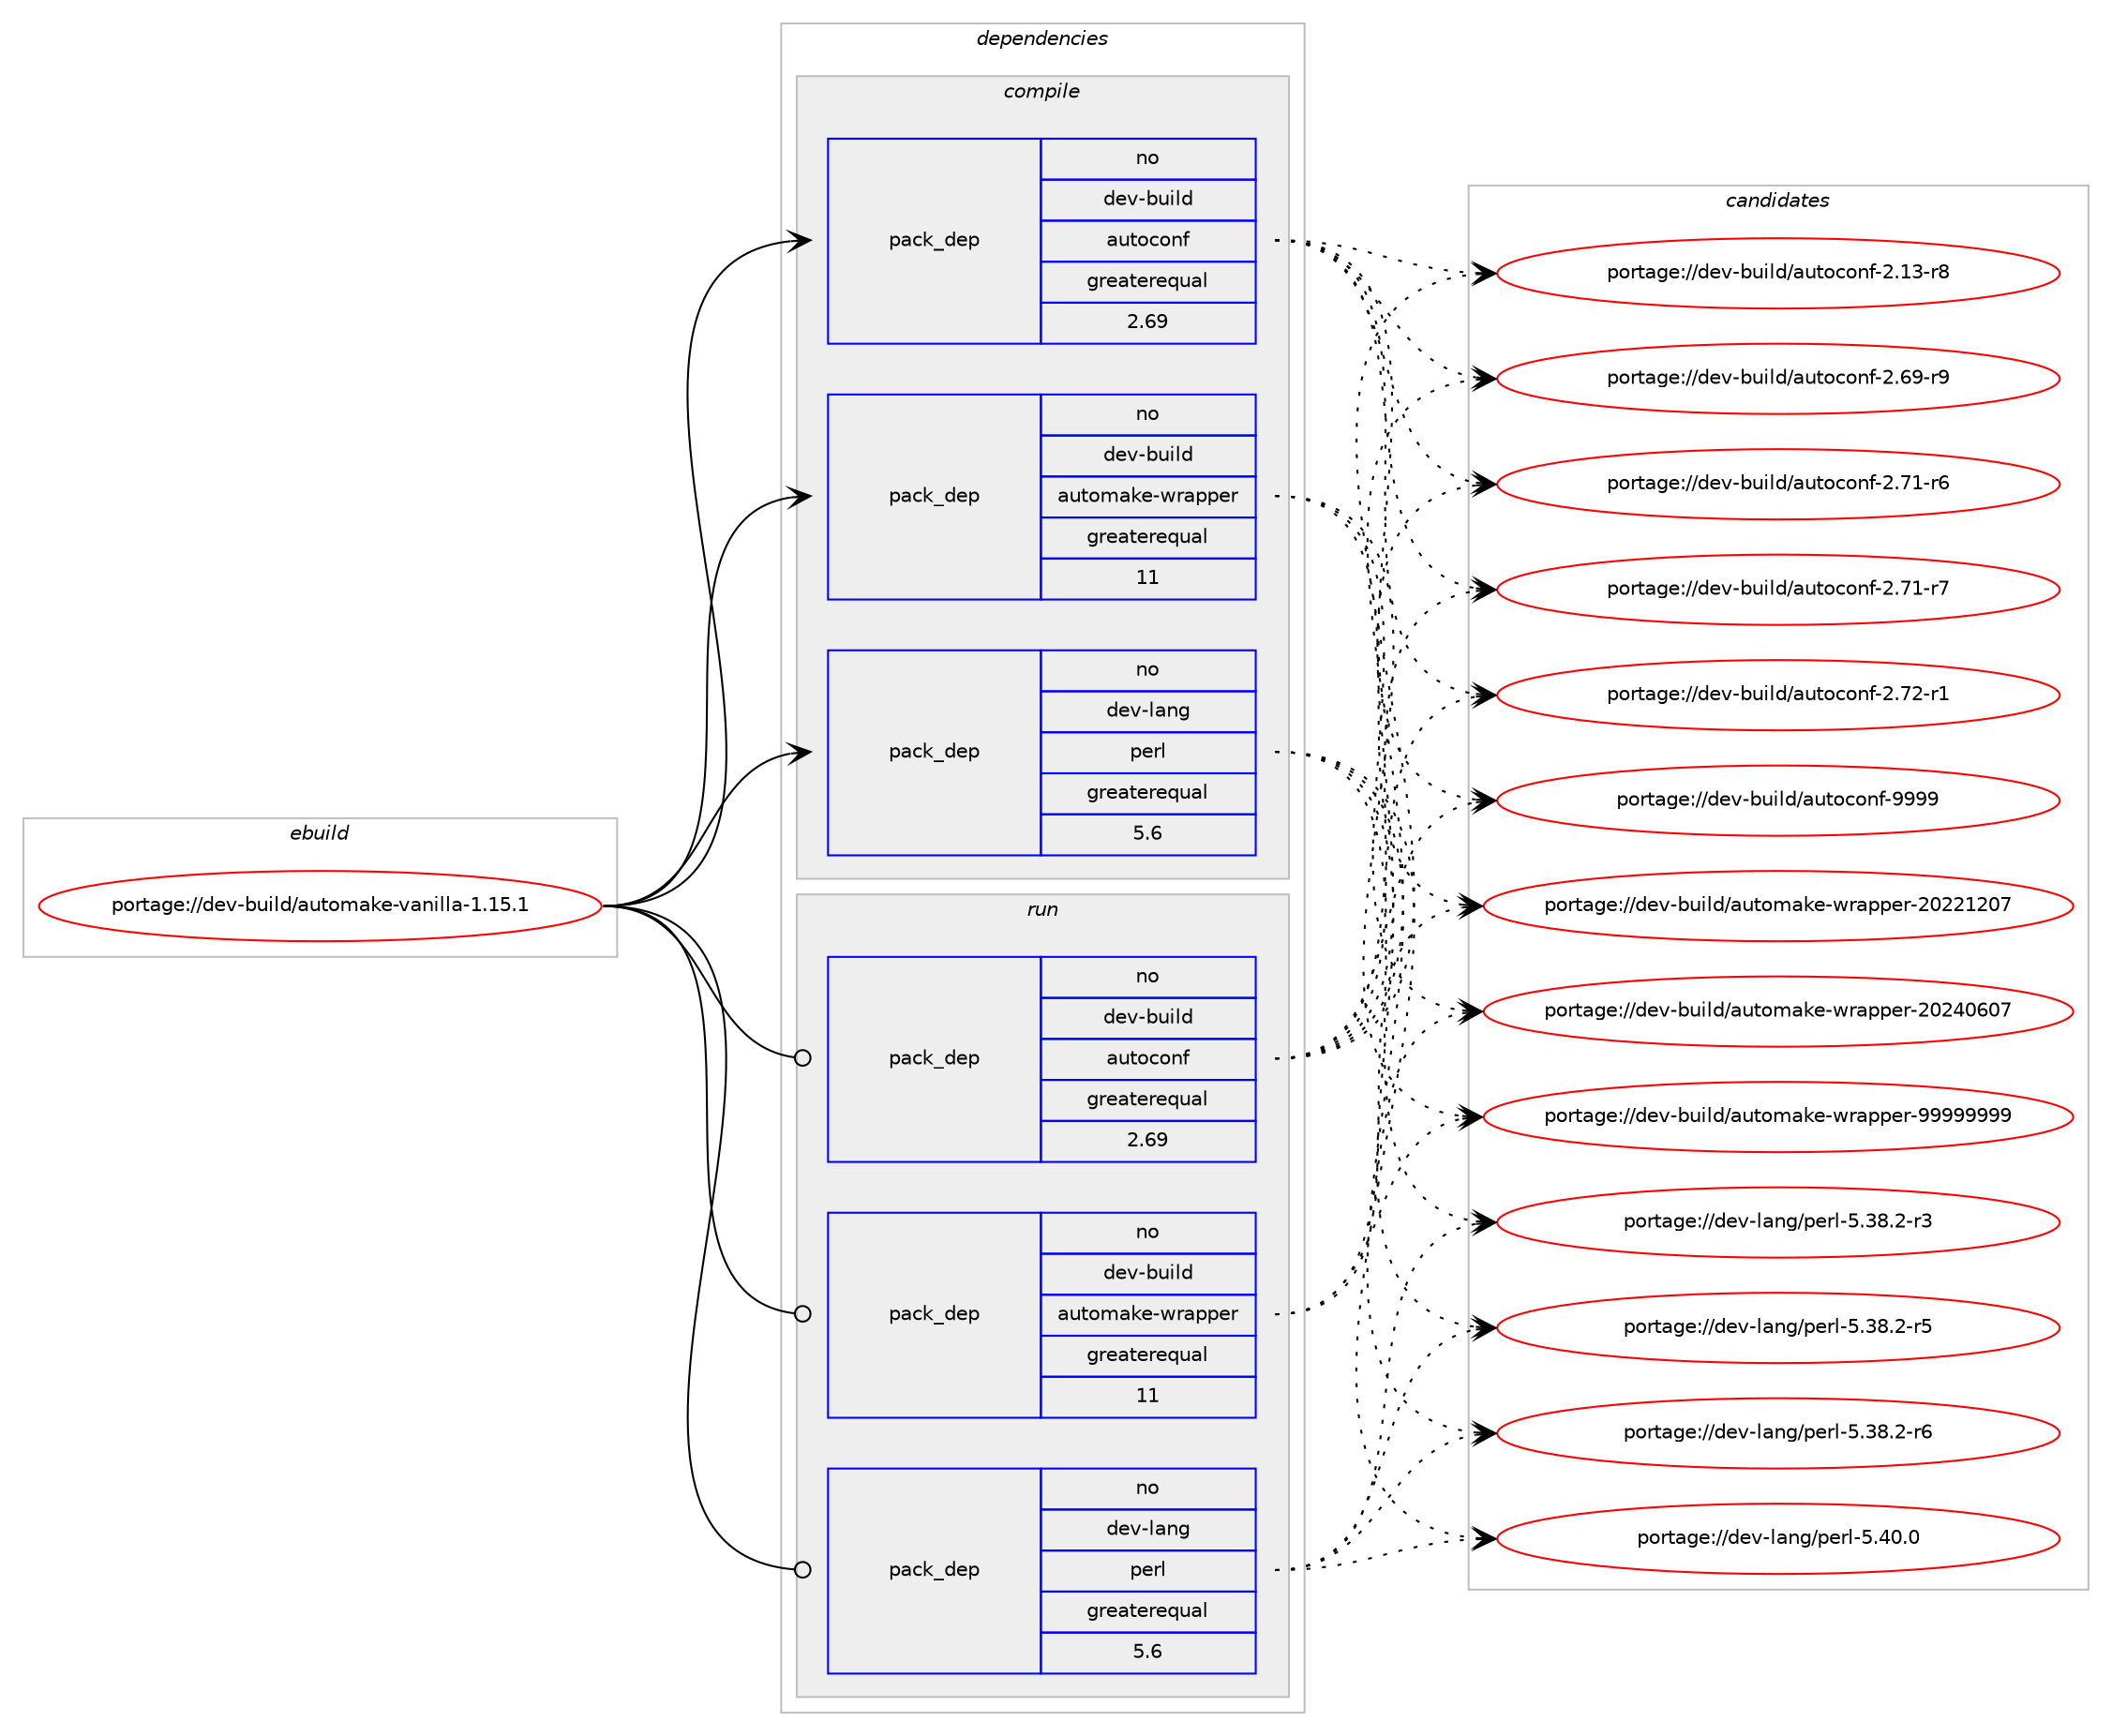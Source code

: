 digraph prolog {

# *************
# Graph options
# *************

newrank=true;
concentrate=true;
compound=true;
graph [rankdir=LR,fontname=Helvetica,fontsize=10,ranksep=1.5];#, ranksep=2.5, nodesep=0.2];
edge  [arrowhead=vee];
node  [fontname=Helvetica,fontsize=10];

# **********
# The ebuild
# **********

subgraph cluster_leftcol {
color=gray;
rank=same;
label=<<i>ebuild</i>>;
id [label="portage://dev-build/automake-vanilla-1.15.1", color=red, width=4, href="../dev-build/automake-vanilla-1.15.1.svg"];
}

# ****************
# The dependencies
# ****************

subgraph cluster_midcol {
color=gray;
label=<<i>dependencies</i>>;
subgraph cluster_compile {
fillcolor="#eeeeee";
style=filled;
label=<<i>compile</i>>;
subgraph pack12158 {
dependency29322 [label=<<TABLE BORDER="0" CELLBORDER="1" CELLSPACING="0" CELLPADDING="4" WIDTH="220"><TR><TD ROWSPAN="6" CELLPADDING="30">pack_dep</TD></TR><TR><TD WIDTH="110">no</TD></TR><TR><TD>dev-build</TD></TR><TR><TD>autoconf</TD></TR><TR><TD>greaterequal</TD></TR><TR><TD>2.69</TD></TR></TABLE>>, shape=none, color=blue];
}
id:e -> dependency29322:w [weight=20,style="solid",arrowhead="vee"];
subgraph pack12159 {
dependency29323 [label=<<TABLE BORDER="0" CELLBORDER="1" CELLSPACING="0" CELLPADDING="4" WIDTH="220"><TR><TD ROWSPAN="6" CELLPADDING="30">pack_dep</TD></TR><TR><TD WIDTH="110">no</TD></TR><TR><TD>dev-build</TD></TR><TR><TD>automake-wrapper</TD></TR><TR><TD>greaterequal</TD></TR><TR><TD>11</TD></TR></TABLE>>, shape=none, color=blue];
}
id:e -> dependency29323:w [weight=20,style="solid",arrowhead="vee"];
subgraph pack12160 {
dependency29324 [label=<<TABLE BORDER="0" CELLBORDER="1" CELLSPACING="0" CELLPADDING="4" WIDTH="220"><TR><TD ROWSPAN="6" CELLPADDING="30">pack_dep</TD></TR><TR><TD WIDTH="110">no</TD></TR><TR><TD>dev-lang</TD></TR><TR><TD>perl</TD></TR><TR><TD>greaterequal</TD></TR><TR><TD>5.6</TD></TR></TABLE>>, shape=none, color=blue];
}
id:e -> dependency29324:w [weight=20,style="solid",arrowhead="vee"];
# *** BEGIN UNKNOWN DEPENDENCY TYPE (TODO) ***
# id -> package_dependency(portage://dev-build/automake-vanilla-1.15.1,install,no,sys-devel,gnuconfig,none,[,,],[],[])
# *** END UNKNOWN DEPENDENCY TYPE (TODO) ***

}
subgraph cluster_compileandrun {
fillcolor="#eeeeee";
style=filled;
label=<<i>compile and run</i>>;
}
subgraph cluster_run {
fillcolor="#eeeeee";
style=filled;
label=<<i>run</i>>;
subgraph pack12161 {
dependency29325 [label=<<TABLE BORDER="0" CELLBORDER="1" CELLSPACING="0" CELLPADDING="4" WIDTH="220"><TR><TD ROWSPAN="6" CELLPADDING="30">pack_dep</TD></TR><TR><TD WIDTH="110">no</TD></TR><TR><TD>dev-build</TD></TR><TR><TD>autoconf</TD></TR><TR><TD>greaterequal</TD></TR><TR><TD>2.69</TD></TR></TABLE>>, shape=none, color=blue];
}
id:e -> dependency29325:w [weight=20,style="solid",arrowhead="odot"];
subgraph pack12162 {
dependency29326 [label=<<TABLE BORDER="0" CELLBORDER="1" CELLSPACING="0" CELLPADDING="4" WIDTH="220"><TR><TD ROWSPAN="6" CELLPADDING="30">pack_dep</TD></TR><TR><TD WIDTH="110">no</TD></TR><TR><TD>dev-build</TD></TR><TR><TD>automake-wrapper</TD></TR><TR><TD>greaterequal</TD></TR><TR><TD>11</TD></TR></TABLE>>, shape=none, color=blue];
}
id:e -> dependency29326:w [weight=20,style="solid",arrowhead="odot"];
subgraph pack12163 {
dependency29327 [label=<<TABLE BORDER="0" CELLBORDER="1" CELLSPACING="0" CELLPADDING="4" WIDTH="220"><TR><TD ROWSPAN="6" CELLPADDING="30">pack_dep</TD></TR><TR><TD WIDTH="110">no</TD></TR><TR><TD>dev-lang</TD></TR><TR><TD>perl</TD></TR><TR><TD>greaterequal</TD></TR><TR><TD>5.6</TD></TR></TABLE>>, shape=none, color=blue];
}
id:e -> dependency29327:w [weight=20,style="solid",arrowhead="odot"];
# *** BEGIN UNKNOWN DEPENDENCY TYPE (TODO) ***
# id -> package_dependency(portage://dev-build/automake-vanilla-1.15.1,run,no,sys-devel,gnuconfig,none,[,,],[],[])
# *** END UNKNOWN DEPENDENCY TYPE (TODO) ***

}
}

# **************
# The candidates
# **************

subgraph cluster_choices {
rank=same;
color=gray;
label=<<i>candidates</i>>;

subgraph choice12158 {
color=black;
nodesep=1;
choice100101118459811710510810047971171161119911111010245504649514511456 [label="portage://dev-build/autoconf-2.13-r8", color=red, width=4,href="../dev-build/autoconf-2.13-r8.svg"];
choice100101118459811710510810047971171161119911111010245504654574511457 [label="portage://dev-build/autoconf-2.69-r9", color=red, width=4,href="../dev-build/autoconf-2.69-r9.svg"];
choice100101118459811710510810047971171161119911111010245504655494511454 [label="portage://dev-build/autoconf-2.71-r6", color=red, width=4,href="../dev-build/autoconf-2.71-r6.svg"];
choice100101118459811710510810047971171161119911111010245504655494511455 [label="portage://dev-build/autoconf-2.71-r7", color=red, width=4,href="../dev-build/autoconf-2.71-r7.svg"];
choice100101118459811710510810047971171161119911111010245504655504511449 [label="portage://dev-build/autoconf-2.72-r1", color=red, width=4,href="../dev-build/autoconf-2.72-r1.svg"];
choice10010111845981171051081004797117116111991111101024557575757 [label="portage://dev-build/autoconf-9999", color=red, width=4,href="../dev-build/autoconf-9999.svg"];
dependency29322:e -> choice100101118459811710510810047971171161119911111010245504649514511456:w [style=dotted,weight="100"];
dependency29322:e -> choice100101118459811710510810047971171161119911111010245504654574511457:w [style=dotted,weight="100"];
dependency29322:e -> choice100101118459811710510810047971171161119911111010245504655494511454:w [style=dotted,weight="100"];
dependency29322:e -> choice100101118459811710510810047971171161119911111010245504655494511455:w [style=dotted,weight="100"];
dependency29322:e -> choice100101118459811710510810047971171161119911111010245504655504511449:w [style=dotted,weight="100"];
dependency29322:e -> choice10010111845981171051081004797117116111991111101024557575757:w [style=dotted,weight="100"];
}
subgraph choice12159 {
color=black;
nodesep=1;
choice10010111845981171051081004797117116111109971071014511911497112112101114455048505049504855 [label="portage://dev-build/automake-wrapper-20221207", color=red, width=4,href="../dev-build/automake-wrapper-20221207.svg"];
choice10010111845981171051081004797117116111109971071014511911497112112101114455048505248544855 [label="portage://dev-build/automake-wrapper-20240607", color=red, width=4,href="../dev-build/automake-wrapper-20240607.svg"];
choice10010111845981171051081004797117116111109971071014511911497112112101114455757575757575757 [label="portage://dev-build/automake-wrapper-99999999", color=red, width=4,href="../dev-build/automake-wrapper-99999999.svg"];
dependency29323:e -> choice10010111845981171051081004797117116111109971071014511911497112112101114455048505049504855:w [style=dotted,weight="100"];
dependency29323:e -> choice10010111845981171051081004797117116111109971071014511911497112112101114455048505248544855:w [style=dotted,weight="100"];
dependency29323:e -> choice10010111845981171051081004797117116111109971071014511911497112112101114455757575757575757:w [style=dotted,weight="100"];
}
subgraph choice12160 {
color=black;
nodesep=1;
choice100101118451089711010347112101114108455346515646504511451 [label="portage://dev-lang/perl-5.38.2-r3", color=red, width=4,href="../dev-lang/perl-5.38.2-r3.svg"];
choice100101118451089711010347112101114108455346515646504511453 [label="portage://dev-lang/perl-5.38.2-r5", color=red, width=4,href="../dev-lang/perl-5.38.2-r5.svg"];
choice100101118451089711010347112101114108455346515646504511454 [label="portage://dev-lang/perl-5.38.2-r6", color=red, width=4,href="../dev-lang/perl-5.38.2-r6.svg"];
choice10010111845108971101034711210111410845534652484648 [label="portage://dev-lang/perl-5.40.0", color=red, width=4,href="../dev-lang/perl-5.40.0.svg"];
dependency29324:e -> choice100101118451089711010347112101114108455346515646504511451:w [style=dotted,weight="100"];
dependency29324:e -> choice100101118451089711010347112101114108455346515646504511453:w [style=dotted,weight="100"];
dependency29324:e -> choice100101118451089711010347112101114108455346515646504511454:w [style=dotted,weight="100"];
dependency29324:e -> choice10010111845108971101034711210111410845534652484648:w [style=dotted,weight="100"];
}
subgraph choice12161 {
color=black;
nodesep=1;
choice100101118459811710510810047971171161119911111010245504649514511456 [label="portage://dev-build/autoconf-2.13-r8", color=red, width=4,href="../dev-build/autoconf-2.13-r8.svg"];
choice100101118459811710510810047971171161119911111010245504654574511457 [label="portage://dev-build/autoconf-2.69-r9", color=red, width=4,href="../dev-build/autoconf-2.69-r9.svg"];
choice100101118459811710510810047971171161119911111010245504655494511454 [label="portage://dev-build/autoconf-2.71-r6", color=red, width=4,href="../dev-build/autoconf-2.71-r6.svg"];
choice100101118459811710510810047971171161119911111010245504655494511455 [label="portage://dev-build/autoconf-2.71-r7", color=red, width=4,href="../dev-build/autoconf-2.71-r7.svg"];
choice100101118459811710510810047971171161119911111010245504655504511449 [label="portage://dev-build/autoconf-2.72-r1", color=red, width=4,href="../dev-build/autoconf-2.72-r1.svg"];
choice10010111845981171051081004797117116111991111101024557575757 [label="portage://dev-build/autoconf-9999", color=red, width=4,href="../dev-build/autoconf-9999.svg"];
dependency29325:e -> choice100101118459811710510810047971171161119911111010245504649514511456:w [style=dotted,weight="100"];
dependency29325:e -> choice100101118459811710510810047971171161119911111010245504654574511457:w [style=dotted,weight="100"];
dependency29325:e -> choice100101118459811710510810047971171161119911111010245504655494511454:w [style=dotted,weight="100"];
dependency29325:e -> choice100101118459811710510810047971171161119911111010245504655494511455:w [style=dotted,weight="100"];
dependency29325:e -> choice100101118459811710510810047971171161119911111010245504655504511449:w [style=dotted,weight="100"];
dependency29325:e -> choice10010111845981171051081004797117116111991111101024557575757:w [style=dotted,weight="100"];
}
subgraph choice12162 {
color=black;
nodesep=1;
choice10010111845981171051081004797117116111109971071014511911497112112101114455048505049504855 [label="portage://dev-build/automake-wrapper-20221207", color=red, width=4,href="../dev-build/automake-wrapper-20221207.svg"];
choice10010111845981171051081004797117116111109971071014511911497112112101114455048505248544855 [label="portage://dev-build/automake-wrapper-20240607", color=red, width=4,href="../dev-build/automake-wrapper-20240607.svg"];
choice10010111845981171051081004797117116111109971071014511911497112112101114455757575757575757 [label="portage://dev-build/automake-wrapper-99999999", color=red, width=4,href="../dev-build/automake-wrapper-99999999.svg"];
dependency29326:e -> choice10010111845981171051081004797117116111109971071014511911497112112101114455048505049504855:w [style=dotted,weight="100"];
dependency29326:e -> choice10010111845981171051081004797117116111109971071014511911497112112101114455048505248544855:w [style=dotted,weight="100"];
dependency29326:e -> choice10010111845981171051081004797117116111109971071014511911497112112101114455757575757575757:w [style=dotted,weight="100"];
}
subgraph choice12163 {
color=black;
nodesep=1;
choice100101118451089711010347112101114108455346515646504511451 [label="portage://dev-lang/perl-5.38.2-r3", color=red, width=4,href="../dev-lang/perl-5.38.2-r3.svg"];
choice100101118451089711010347112101114108455346515646504511453 [label="portage://dev-lang/perl-5.38.2-r5", color=red, width=4,href="../dev-lang/perl-5.38.2-r5.svg"];
choice100101118451089711010347112101114108455346515646504511454 [label="portage://dev-lang/perl-5.38.2-r6", color=red, width=4,href="../dev-lang/perl-5.38.2-r6.svg"];
choice10010111845108971101034711210111410845534652484648 [label="portage://dev-lang/perl-5.40.0", color=red, width=4,href="../dev-lang/perl-5.40.0.svg"];
dependency29327:e -> choice100101118451089711010347112101114108455346515646504511451:w [style=dotted,weight="100"];
dependency29327:e -> choice100101118451089711010347112101114108455346515646504511453:w [style=dotted,weight="100"];
dependency29327:e -> choice100101118451089711010347112101114108455346515646504511454:w [style=dotted,weight="100"];
dependency29327:e -> choice10010111845108971101034711210111410845534652484648:w [style=dotted,weight="100"];
}
}

}
